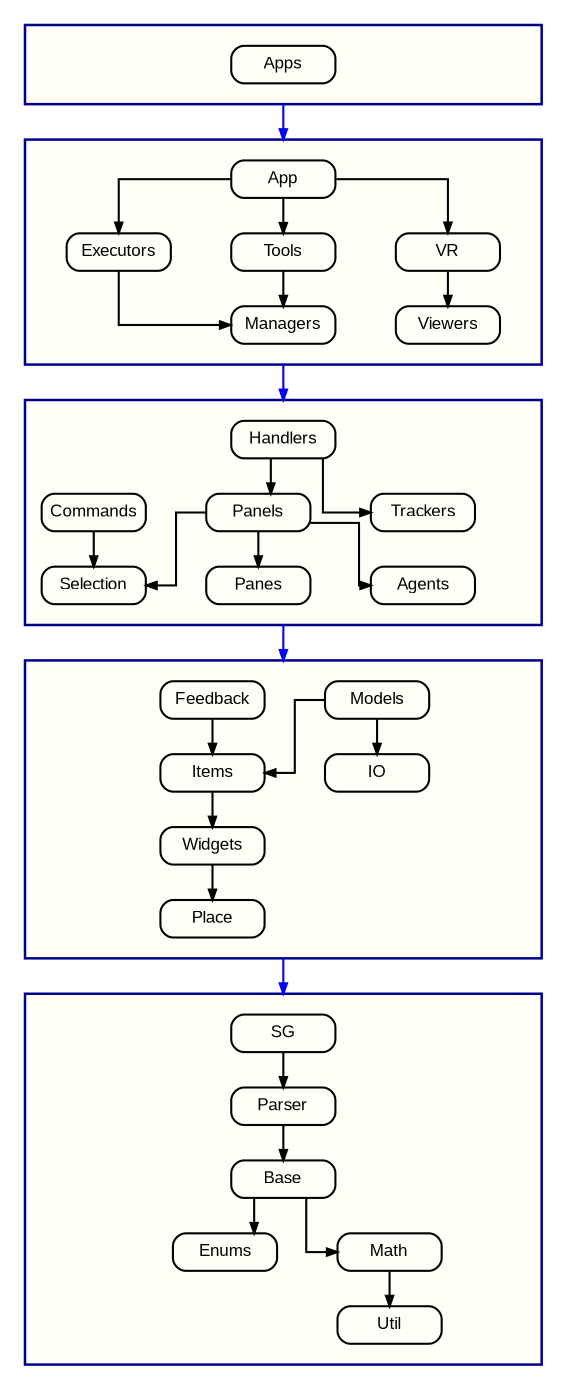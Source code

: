 strict digraph {
	graph [compound=true,
		nodesep=0.4,
		pencolor=darkblue,
		penwidth=1.2,
		rankdir=TB,
		ranksep=.1,
		splines=ortho
	];
	node [fontname=Arial,
		fontsize=8,
		height=0.25,
		margin=0,
		shape=box,
		style=rounded,
		width=0.7
	];
	edge [arrowsize=0.5,
		dir=down,
		minlen=2
	];
	subgraph cluster_0 {
		graph [fillcolor="#fffff7",
			margin=1,
			style=filled
		];
		Apps	[group=0];
		BOT0	[fixedsize=true,
			fontsize=.01,
			height=.01,
			style=invis,
			width=3.4];
		Apps -> BOT0	[minlen=.001,
			style=invis];
		TOP0	[fixedsize=true,
			fontsize=.01,
			height=.01,
			style=invis,
			width=3.4];
		TOP0 -> Apps	[minlen=.001,
			style=invis];
	}
	subgraph cluster_1 {
		graph [fillcolor="#fffff7",
			margin=1,
			style=filled
		];
		App	[group=1];
		Executors	[group=1];
		App -> Executors;
		Tools	[group=1];
		App -> Tools;
		VR	[group=1];
		App -> VR;
		Managers	[group=1];
		Executors -> Managers;
		BOT1	[fixedsize=true,
			fontsize=.01,
			height=.01,
			style=invis,
			width=3.4];
		Managers -> BOT1	[minlen=.001,
			style=invis];
		Tools -> Managers;
		Viewers	[group=1];
		VR -> Viewers;
		Viewers -> BOT1	[minlen=.001,
			style=invis];
		TOP1	[fixedsize=true,
			fontsize=.01,
			height=.01,
			style=invis,
			width=3.4];
		TOP1 -> App	[minlen=.001,
			style=invis];
	}
	subgraph cluster_2 {
		graph [fillcolor="#fffff7",
			margin=1,
			style=filled
		];
		Agents	[group=2];
		BOT2	[fixedsize=true,
			fontsize=.01,
			height=.01,
			style=invis,
			width=3.4];
		Agents -> BOT2	[minlen=.001,
			style=invis];
		Commands	[group=2];
		Selection	[group=2];
		Commands -> Selection;
		Handlers	[group=2];
		Trackers	[group=2];
		Handlers -> Trackers;
		Panels	[group=2];
		Handlers -> Panels;
		Trackers -> BOT2	[minlen=.001,
			style=invis];
		Panels -> Agents;
		Panes	[group=2];
		Panels -> Panes;
		Panels -> Selection;
		Panes -> BOT2	[minlen=.001,
			style=invis];
		Selection -> BOT2	[minlen=.001,
			style=invis];
		TOP2	[fixedsize=true,
			fontsize=.01,
			height=.01,
			style=invis,
			width=3.4];
		TOP2 -> Commands	[minlen=.001,
			style=invis];
		TOP2 -> Handlers	[minlen=.001,
			style=invis];
	}
	subgraph cluster_3 {
		graph [fillcolor="#fffff7",
			margin=1,
			style=filled
		];
		Feedback	[group=3];
		Items	[group=3];
		Feedback -> Items;
		IO	[group=3];
		BOT3	[fixedsize=true,
			fontsize=.01,
			height=.01,
			style=invis,
			width=3.4];
		IO -> BOT3	[minlen=.001,
			style=invis];
		Widgets	[group=3];
		Items -> Widgets;
		Models	[group=3];
		Models -> IO;
		Models -> Items;
		Place	[group=3];
		Place -> BOT3	[minlen=.001,
			style=invis];
		Widgets -> Place;
		TOP3	[fixedsize=true,
			fontsize=.01,
			height=.01,
			style=invis,
			width=3.4];
		TOP3 -> Feedback	[minlen=.001,
			style=invis];
		TOP3 -> Models	[minlen=.001,
			style=invis];
	}
	subgraph cluster_4 {
		graph [fillcolor="#fffff7",
			margin=1,
			style=filled
		];
		Base	[group=4];
		Enums	[group=4];
		Base -> Enums;
		Math	[group=4];
		Base -> Math;
		BOT4	[fixedsize=true,
			fontsize=.01,
			height=.01,
			style=invis,
			width=3.4];
		Enums -> BOT4	[minlen=.001,
			style=invis];
		Util	[group=4];
		Math -> Util;
		Parser	[group=4];
		Parser -> Base;
		SG	[group=4];
		SG -> Parser;
		Util -> BOT4	[minlen=.001,
			style=invis];
		TOP4	[fixedsize=true,
			fontsize=.01,
			height=.01,
			style=invis,
			width=3.4];
		TOP4 -> SG	[minlen=.001,
			style=invis];
	}
	subgraph InterGroup {
		edge [color=blue];
		BOT0;
		TOP1;
		BOT0 -> TOP1	[color=blue,
			lhead=cluster_1,
			ltail=cluster_0];
		BOT1;
		TOP2;
		BOT1 -> TOP2	[color=blue,
			lhead=cluster_2,
			ltail=cluster_1];
		BOT2;
		TOP3;
		BOT2 -> TOP3	[color=blue,
			lhead=cluster_3,
			ltail=cluster_2];
		BOT3;
		TOP4;
		BOT3 -> TOP4	[color=blue,
			lhead=cluster_4,
			ltail=cluster_3];
	}
}
